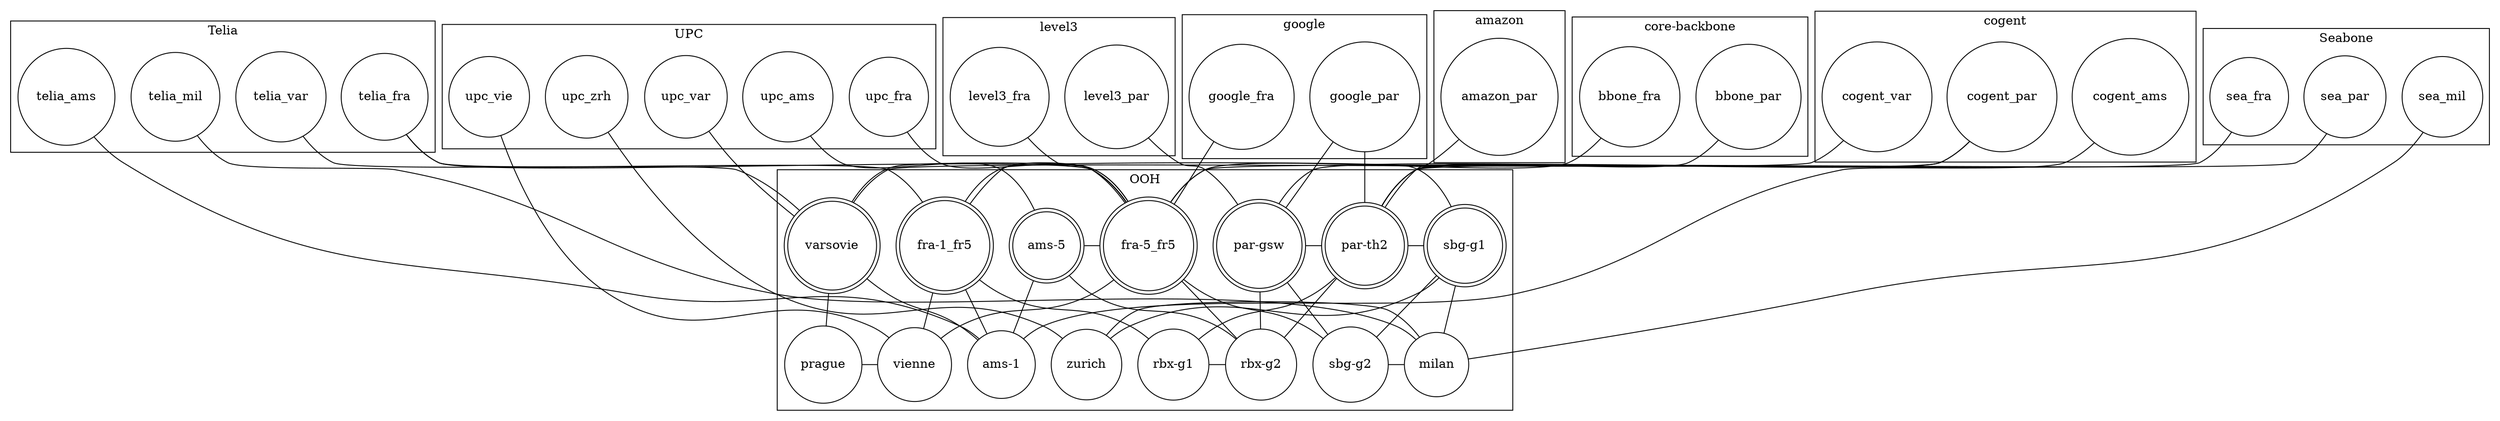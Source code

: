 graph "Network Topology" {
	compound=true rank=same
	subgraph cluster_OOH {
		label=OOH
		subgraph OOH_rr {
			"sbg-g1" [shape=doublecircle]
			"fra-5_fr5" [shape=doublecircle]
			"fra-1_fr5" [shape=doublecircle]
			varsovie [shape=doublecircle]
			"par-th2" [shape=doublecircle]
			"par-gsw" [shape=doublecircle]
			"ams-5" [shape=doublecircle]
		}
		subgraph OOHrouteurs {
			rank=same
			milan [shape=circle]
			zurich [shape=circle]
			"sbg-g2" [shape=circle]
			prague [shape=circle]
			vienne [shape=circle]
			"rbx-g2" [shape=circle]
			"rbx-g1" [shape=circle]
			"ams-1" [shape=circle]
		}
		subgraph OOH_hosts {
			rank=same
		}
		milan -- zurich
		milan -- "sbg-g1"
		milan -- "sbg-g2"
		zurich -- "sbg-g1"
		"sbg-g1" -- "sbg-g2"
		"sbg-g1" -- "fra-1_fr5"
		"sbg-g1" -- "par-th2"
		"sbg-g2" -- "fra-5_fr5"
		"sbg-g2" -- "par-gsw"
		"fra-5_fr5" -- "ams-5"
		"fra-5_fr5" -- "rbx-g2"
		"fra-5_fr5" -- vienne
		"fra-5_fr5" -- varsovie
		"fra-5_fr5" -- "fra-1_fr5"
		"fra-1_fr5" -- "ams-1"
		"fra-1_fr5" -- "rbx-g1"
		"fra-1_fr5" -- vienne
		varsovie -- prague
		varsovie -- "ams-1"
		prague -- vienne
		"par-th2" -- "rbx-g1"
		"par-th2" -- "rbx-g2"
		"par-th2" -- "par-gsw"
		"par-gsw" -- "rbx-g2"
		"rbx-g2" -- "ams-5"
		"rbx-g2" -- "rbx-g1"
		"ams-5" -- "ams-1"
	}
	subgraph cluster_Telia {
		label=Telia
		subgraph Telia_rr {
		}
		subgraph Teliarouteurs {
			rank=same
			telia_fra [shape=circle]
			telia_mil [shape=circle]
			telia_var [shape=circle]
			telia_ams [shape=circle]
		}
		subgraph Telia_hosts {
			rank=same
		}
	}
	subgraph cluster_UPC {
		label=UPC
		subgraph UPC_rr {
		}
		subgraph UPCrouteurs {
			rank=same
			upc_var [shape=circle]
			upc_vie [shape=circle]
			upc_fra [shape=circle]
			upc_zrh [shape=circle]
			upc_ams [shape=circle]
		}
		subgraph UPC_hosts {
			rank=same
		}
	}
	subgraph cluster_Seabone {
		label=Seabone
		subgraph Seabone_rr {
		}
		subgraph Seabonerouteurs {
			rank=same
			sea_fra [shape=circle]
			sea_mil [shape=circle]
			sea_par [shape=circle]
		}
		subgraph Seabone_hosts {
			rank=same
		}
	}
	subgraph cluster_level3 {
		label=level3
		subgraph level3_rr {
		}
		subgraph level3routeurs {
			rank=same
			level3_fra [shape=circle]
			level3_par [shape=circle]
		}
		subgraph level3_hosts {
			rank=same
		}
	}
	subgraph cluster_google {
		label=google
		subgraph google_rr {
		}
		subgraph googlerouteurs {
			rank=same
			google_fra [shape=circle]
			google_par [shape=circle]
		}
		subgraph google_hosts {
			rank=same
		}
	}
	subgraph cluster_cogent {
		label=cogent
		subgraph cogent_rr {
		}
		subgraph cogentrouteurs {
			rank=same
			cogent_par [shape=circle]
			cogent_ams [shape=circle]
			cogent_var [shape=circle]
		}
		subgraph cogent_hosts {
			rank=same
		}
	}
	subgraph cluster_amazon {
		label=amazon
		subgraph amazon_rr {
		}
		subgraph amazonrouteurs {
			rank=same
			amazon_par [shape=circle]
		}
		subgraph amazon_hosts {
			rank=same
		}
	}
	subgraph "cluster_core-backbone" {
		label="core-backbone"
		subgraph "core-backbone_rr" {
		}
		subgraph "core-backbonerouteurs" {
			rank=same
			bbone_par [shape=circle]
			bbone_fra [shape=circle]
		}
		subgraph "core-backbone_hosts" {
			rank=same
		}
	}
	telia_fra -- "fra-1_fr5"
	telia_fra -- "fra-5_fr5"
	telia_mil -- milan
	telia_var -- varsovie
	telia_ams -- "ams-1"
	upc_var -- varsovie
	upc_vie -- vienne
	upc_fra -- "fra-5_fr5"
	upc_zrh -- zurich
	upc_ams -- "ams-5"
	sea_fra -- "fra-5_fr5"
	sea_mil -- milan
	sea_par -- "par-th2"
	level3_fra -- "fra-5_fr5"
	level3_par -- "par-gsw"
	google_fra -- "fra-5_fr5"
	google_par -- "par-gsw"
	google_par -- "par-th2"
	cogent_par -- "par-gsw"
	cogent_par -- "par-th2"
	cogent_ams -- "ams-1"
	cogent_var -- varsovie
	amazon_par -- "par-th2"
	bbone_par -- "par-th2"
	bbone_fra -- "fra-5_fr5"
}
